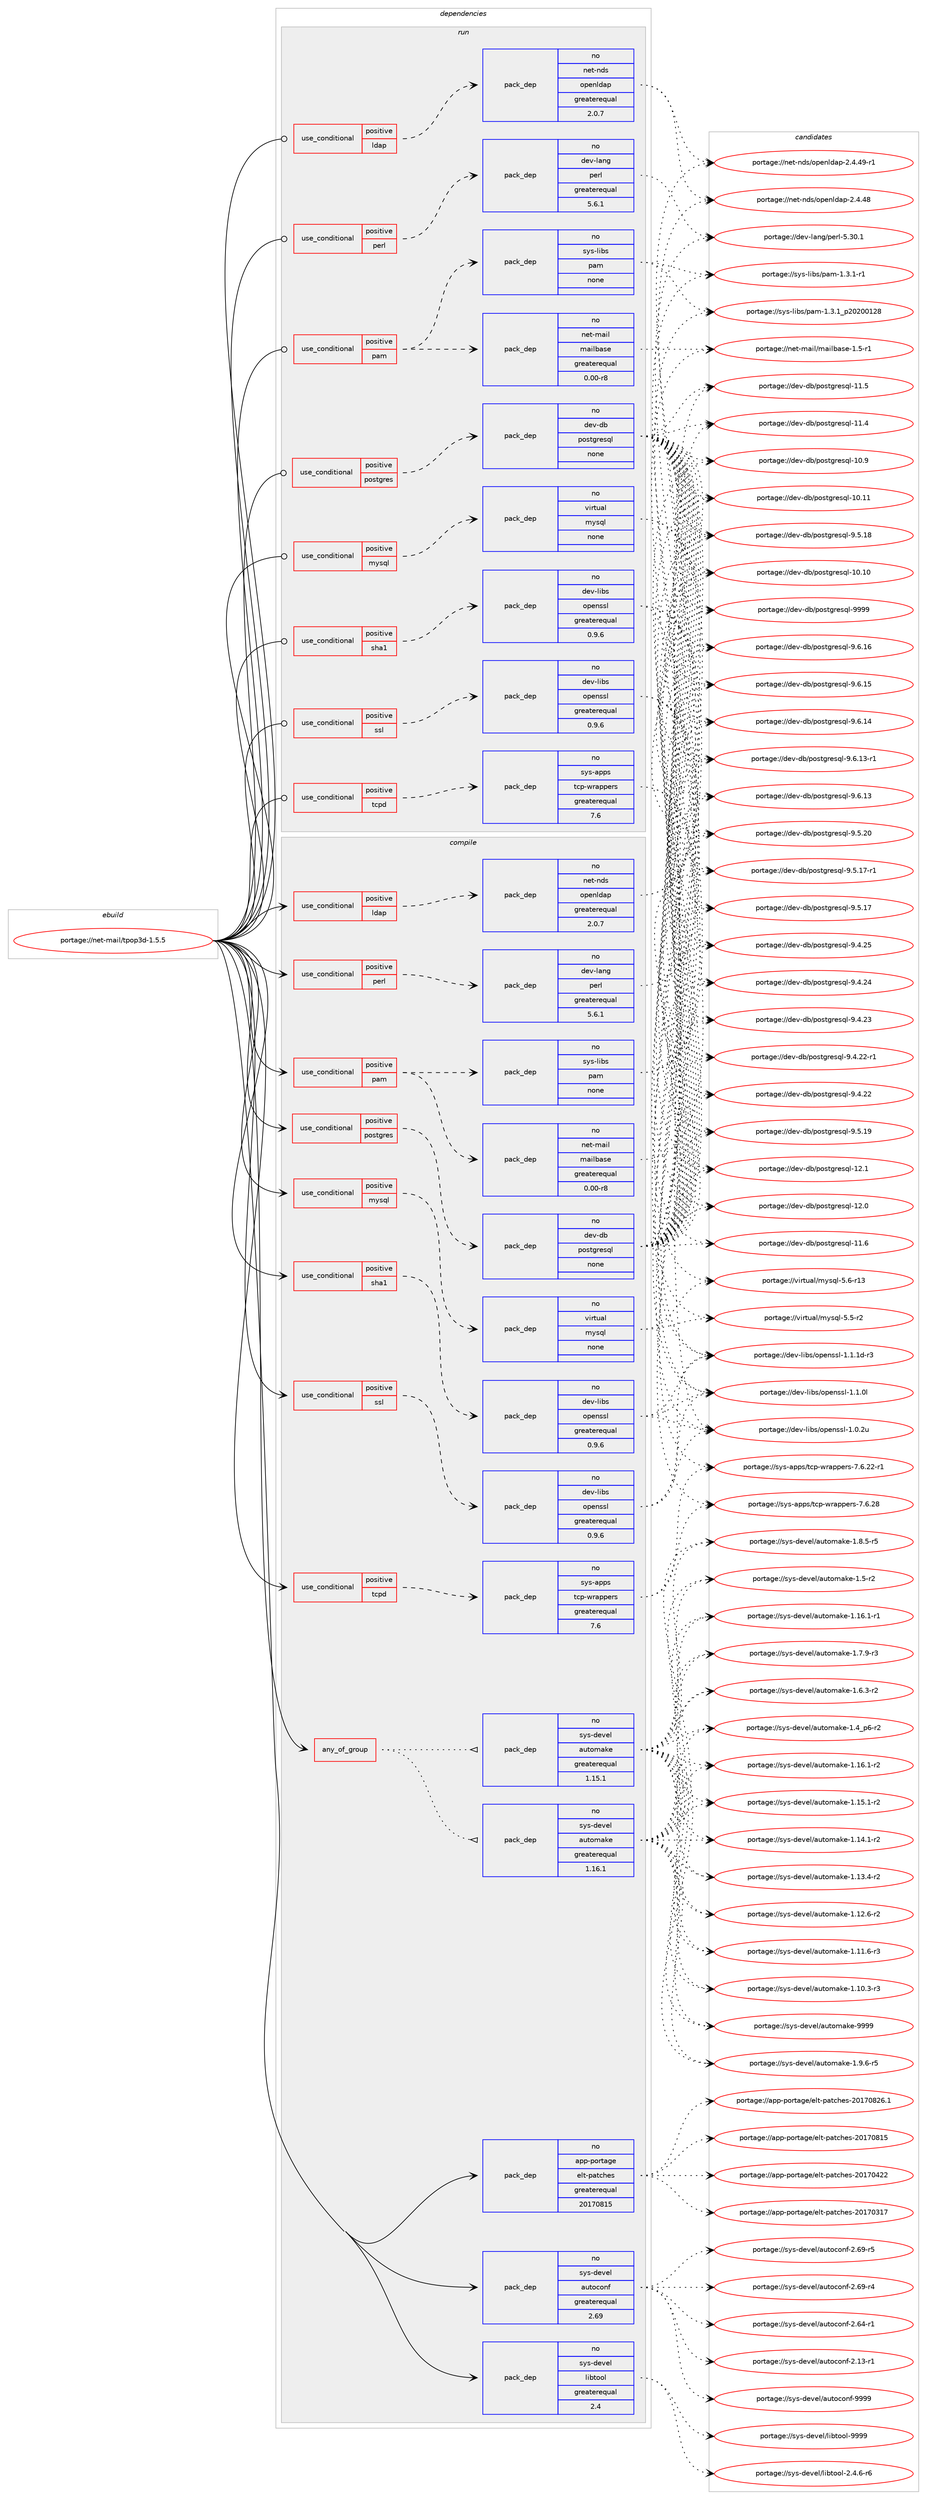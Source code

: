 digraph prolog {

# *************
# Graph options
# *************

newrank=true;
concentrate=true;
compound=true;
graph [rankdir=LR,fontname=Helvetica,fontsize=10,ranksep=1.5];#, ranksep=2.5, nodesep=0.2];
edge  [arrowhead=vee];
node  [fontname=Helvetica,fontsize=10];

# **********
# The ebuild
# **********

subgraph cluster_leftcol {
color=gray;
rank=same;
label=<<i>ebuild</i>>;
id [label="portage://net-mail/tpop3d-1.5.5", color=red, width=4, href="../net-mail/tpop3d-1.5.5.svg"];
}

# ****************
# The dependencies
# ****************

subgraph cluster_midcol {
color=gray;
label=<<i>dependencies</i>>;
subgraph cluster_compile {
fillcolor="#eeeeee";
style=filled;
label=<<i>compile</i>>;
subgraph any2024 {
dependency128431 [label=<<TABLE BORDER="0" CELLBORDER="1" CELLSPACING="0" CELLPADDING="4"><TR><TD CELLPADDING="10">any_of_group</TD></TR></TABLE>>, shape=none, color=red];subgraph pack99307 {
dependency128432 [label=<<TABLE BORDER="0" CELLBORDER="1" CELLSPACING="0" CELLPADDING="4" WIDTH="220"><TR><TD ROWSPAN="6" CELLPADDING="30">pack_dep</TD></TR><TR><TD WIDTH="110">no</TD></TR><TR><TD>sys-devel</TD></TR><TR><TD>automake</TD></TR><TR><TD>greaterequal</TD></TR><TR><TD>1.16.1</TD></TR></TABLE>>, shape=none, color=blue];
}
dependency128431:e -> dependency128432:w [weight=20,style="dotted",arrowhead="oinv"];
subgraph pack99308 {
dependency128433 [label=<<TABLE BORDER="0" CELLBORDER="1" CELLSPACING="0" CELLPADDING="4" WIDTH="220"><TR><TD ROWSPAN="6" CELLPADDING="30">pack_dep</TD></TR><TR><TD WIDTH="110">no</TD></TR><TR><TD>sys-devel</TD></TR><TR><TD>automake</TD></TR><TR><TD>greaterequal</TD></TR><TR><TD>1.15.1</TD></TR></TABLE>>, shape=none, color=blue];
}
dependency128431:e -> dependency128433:w [weight=20,style="dotted",arrowhead="oinv"];
}
id:e -> dependency128431:w [weight=20,style="solid",arrowhead="vee"];
subgraph cond26962 {
dependency128434 [label=<<TABLE BORDER="0" CELLBORDER="1" CELLSPACING="0" CELLPADDING="4"><TR><TD ROWSPAN="3" CELLPADDING="10">use_conditional</TD></TR><TR><TD>positive</TD></TR><TR><TD>ldap</TD></TR></TABLE>>, shape=none, color=red];
subgraph pack99309 {
dependency128435 [label=<<TABLE BORDER="0" CELLBORDER="1" CELLSPACING="0" CELLPADDING="4" WIDTH="220"><TR><TD ROWSPAN="6" CELLPADDING="30">pack_dep</TD></TR><TR><TD WIDTH="110">no</TD></TR><TR><TD>net-nds</TD></TR><TR><TD>openldap</TD></TR><TR><TD>greaterequal</TD></TR><TR><TD>2.0.7</TD></TR></TABLE>>, shape=none, color=blue];
}
dependency128434:e -> dependency128435:w [weight=20,style="dashed",arrowhead="vee"];
}
id:e -> dependency128434:w [weight=20,style="solid",arrowhead="vee"];
subgraph cond26963 {
dependency128436 [label=<<TABLE BORDER="0" CELLBORDER="1" CELLSPACING="0" CELLPADDING="4"><TR><TD ROWSPAN="3" CELLPADDING="10">use_conditional</TD></TR><TR><TD>positive</TD></TR><TR><TD>mysql</TD></TR></TABLE>>, shape=none, color=red];
subgraph pack99310 {
dependency128437 [label=<<TABLE BORDER="0" CELLBORDER="1" CELLSPACING="0" CELLPADDING="4" WIDTH="220"><TR><TD ROWSPAN="6" CELLPADDING="30">pack_dep</TD></TR><TR><TD WIDTH="110">no</TD></TR><TR><TD>virtual</TD></TR><TR><TD>mysql</TD></TR><TR><TD>none</TD></TR><TR><TD></TD></TR></TABLE>>, shape=none, color=blue];
}
dependency128436:e -> dependency128437:w [weight=20,style="dashed",arrowhead="vee"];
}
id:e -> dependency128436:w [weight=20,style="solid",arrowhead="vee"];
subgraph cond26964 {
dependency128438 [label=<<TABLE BORDER="0" CELLBORDER="1" CELLSPACING="0" CELLPADDING="4"><TR><TD ROWSPAN="3" CELLPADDING="10">use_conditional</TD></TR><TR><TD>positive</TD></TR><TR><TD>pam</TD></TR></TABLE>>, shape=none, color=red];
subgraph pack99311 {
dependency128439 [label=<<TABLE BORDER="0" CELLBORDER="1" CELLSPACING="0" CELLPADDING="4" WIDTH="220"><TR><TD ROWSPAN="6" CELLPADDING="30">pack_dep</TD></TR><TR><TD WIDTH="110">no</TD></TR><TR><TD>sys-libs</TD></TR><TR><TD>pam</TD></TR><TR><TD>none</TD></TR><TR><TD></TD></TR></TABLE>>, shape=none, color=blue];
}
dependency128438:e -> dependency128439:w [weight=20,style="dashed",arrowhead="vee"];
subgraph pack99312 {
dependency128440 [label=<<TABLE BORDER="0" CELLBORDER="1" CELLSPACING="0" CELLPADDING="4" WIDTH="220"><TR><TD ROWSPAN="6" CELLPADDING="30">pack_dep</TD></TR><TR><TD WIDTH="110">no</TD></TR><TR><TD>net-mail</TD></TR><TR><TD>mailbase</TD></TR><TR><TD>greaterequal</TD></TR><TR><TD>0.00-r8</TD></TR></TABLE>>, shape=none, color=blue];
}
dependency128438:e -> dependency128440:w [weight=20,style="dashed",arrowhead="vee"];
}
id:e -> dependency128438:w [weight=20,style="solid",arrowhead="vee"];
subgraph cond26965 {
dependency128441 [label=<<TABLE BORDER="0" CELLBORDER="1" CELLSPACING="0" CELLPADDING="4"><TR><TD ROWSPAN="3" CELLPADDING="10">use_conditional</TD></TR><TR><TD>positive</TD></TR><TR><TD>perl</TD></TR></TABLE>>, shape=none, color=red];
subgraph pack99313 {
dependency128442 [label=<<TABLE BORDER="0" CELLBORDER="1" CELLSPACING="0" CELLPADDING="4" WIDTH="220"><TR><TD ROWSPAN="6" CELLPADDING="30">pack_dep</TD></TR><TR><TD WIDTH="110">no</TD></TR><TR><TD>dev-lang</TD></TR><TR><TD>perl</TD></TR><TR><TD>greaterequal</TD></TR><TR><TD>5.6.1</TD></TR></TABLE>>, shape=none, color=blue];
}
dependency128441:e -> dependency128442:w [weight=20,style="dashed",arrowhead="vee"];
}
id:e -> dependency128441:w [weight=20,style="solid",arrowhead="vee"];
subgraph cond26966 {
dependency128443 [label=<<TABLE BORDER="0" CELLBORDER="1" CELLSPACING="0" CELLPADDING="4"><TR><TD ROWSPAN="3" CELLPADDING="10">use_conditional</TD></TR><TR><TD>positive</TD></TR><TR><TD>postgres</TD></TR></TABLE>>, shape=none, color=red];
subgraph pack99314 {
dependency128444 [label=<<TABLE BORDER="0" CELLBORDER="1" CELLSPACING="0" CELLPADDING="4" WIDTH="220"><TR><TD ROWSPAN="6" CELLPADDING="30">pack_dep</TD></TR><TR><TD WIDTH="110">no</TD></TR><TR><TD>dev-db</TD></TR><TR><TD>postgresql</TD></TR><TR><TD>none</TD></TR><TR><TD></TD></TR></TABLE>>, shape=none, color=blue];
}
dependency128443:e -> dependency128444:w [weight=20,style="dashed",arrowhead="vee"];
}
id:e -> dependency128443:w [weight=20,style="solid",arrowhead="vee"];
subgraph cond26967 {
dependency128445 [label=<<TABLE BORDER="0" CELLBORDER="1" CELLSPACING="0" CELLPADDING="4"><TR><TD ROWSPAN="3" CELLPADDING="10">use_conditional</TD></TR><TR><TD>positive</TD></TR><TR><TD>sha1</TD></TR></TABLE>>, shape=none, color=red];
subgraph pack99315 {
dependency128446 [label=<<TABLE BORDER="0" CELLBORDER="1" CELLSPACING="0" CELLPADDING="4" WIDTH="220"><TR><TD ROWSPAN="6" CELLPADDING="30">pack_dep</TD></TR><TR><TD WIDTH="110">no</TD></TR><TR><TD>dev-libs</TD></TR><TR><TD>openssl</TD></TR><TR><TD>greaterequal</TD></TR><TR><TD>0.9.6</TD></TR></TABLE>>, shape=none, color=blue];
}
dependency128445:e -> dependency128446:w [weight=20,style="dashed",arrowhead="vee"];
}
id:e -> dependency128445:w [weight=20,style="solid",arrowhead="vee"];
subgraph cond26968 {
dependency128447 [label=<<TABLE BORDER="0" CELLBORDER="1" CELLSPACING="0" CELLPADDING="4"><TR><TD ROWSPAN="3" CELLPADDING="10">use_conditional</TD></TR><TR><TD>positive</TD></TR><TR><TD>ssl</TD></TR></TABLE>>, shape=none, color=red];
subgraph pack99316 {
dependency128448 [label=<<TABLE BORDER="0" CELLBORDER="1" CELLSPACING="0" CELLPADDING="4" WIDTH="220"><TR><TD ROWSPAN="6" CELLPADDING="30">pack_dep</TD></TR><TR><TD WIDTH="110">no</TD></TR><TR><TD>dev-libs</TD></TR><TR><TD>openssl</TD></TR><TR><TD>greaterequal</TD></TR><TR><TD>0.9.6</TD></TR></TABLE>>, shape=none, color=blue];
}
dependency128447:e -> dependency128448:w [weight=20,style="dashed",arrowhead="vee"];
}
id:e -> dependency128447:w [weight=20,style="solid",arrowhead="vee"];
subgraph cond26969 {
dependency128449 [label=<<TABLE BORDER="0" CELLBORDER="1" CELLSPACING="0" CELLPADDING="4"><TR><TD ROWSPAN="3" CELLPADDING="10">use_conditional</TD></TR><TR><TD>positive</TD></TR><TR><TD>tcpd</TD></TR></TABLE>>, shape=none, color=red];
subgraph pack99317 {
dependency128450 [label=<<TABLE BORDER="0" CELLBORDER="1" CELLSPACING="0" CELLPADDING="4" WIDTH="220"><TR><TD ROWSPAN="6" CELLPADDING="30">pack_dep</TD></TR><TR><TD WIDTH="110">no</TD></TR><TR><TD>sys-apps</TD></TR><TR><TD>tcp-wrappers</TD></TR><TR><TD>greaterequal</TD></TR><TR><TD>7.6</TD></TR></TABLE>>, shape=none, color=blue];
}
dependency128449:e -> dependency128450:w [weight=20,style="dashed",arrowhead="vee"];
}
id:e -> dependency128449:w [weight=20,style="solid",arrowhead="vee"];
subgraph pack99318 {
dependency128451 [label=<<TABLE BORDER="0" CELLBORDER="1" CELLSPACING="0" CELLPADDING="4" WIDTH="220"><TR><TD ROWSPAN="6" CELLPADDING="30">pack_dep</TD></TR><TR><TD WIDTH="110">no</TD></TR><TR><TD>app-portage</TD></TR><TR><TD>elt-patches</TD></TR><TR><TD>greaterequal</TD></TR><TR><TD>20170815</TD></TR></TABLE>>, shape=none, color=blue];
}
id:e -> dependency128451:w [weight=20,style="solid",arrowhead="vee"];
subgraph pack99319 {
dependency128452 [label=<<TABLE BORDER="0" CELLBORDER="1" CELLSPACING="0" CELLPADDING="4" WIDTH="220"><TR><TD ROWSPAN="6" CELLPADDING="30">pack_dep</TD></TR><TR><TD WIDTH="110">no</TD></TR><TR><TD>sys-devel</TD></TR><TR><TD>autoconf</TD></TR><TR><TD>greaterequal</TD></TR><TR><TD>2.69</TD></TR></TABLE>>, shape=none, color=blue];
}
id:e -> dependency128452:w [weight=20,style="solid",arrowhead="vee"];
subgraph pack99320 {
dependency128453 [label=<<TABLE BORDER="0" CELLBORDER="1" CELLSPACING="0" CELLPADDING="4" WIDTH="220"><TR><TD ROWSPAN="6" CELLPADDING="30">pack_dep</TD></TR><TR><TD WIDTH="110">no</TD></TR><TR><TD>sys-devel</TD></TR><TR><TD>libtool</TD></TR><TR><TD>greaterequal</TD></TR><TR><TD>2.4</TD></TR></TABLE>>, shape=none, color=blue];
}
id:e -> dependency128453:w [weight=20,style="solid",arrowhead="vee"];
}
subgraph cluster_compileandrun {
fillcolor="#eeeeee";
style=filled;
label=<<i>compile and run</i>>;
}
subgraph cluster_run {
fillcolor="#eeeeee";
style=filled;
label=<<i>run</i>>;
subgraph cond26970 {
dependency128454 [label=<<TABLE BORDER="0" CELLBORDER="1" CELLSPACING="0" CELLPADDING="4"><TR><TD ROWSPAN="3" CELLPADDING="10">use_conditional</TD></TR><TR><TD>positive</TD></TR><TR><TD>ldap</TD></TR></TABLE>>, shape=none, color=red];
subgraph pack99321 {
dependency128455 [label=<<TABLE BORDER="0" CELLBORDER="1" CELLSPACING="0" CELLPADDING="4" WIDTH="220"><TR><TD ROWSPAN="6" CELLPADDING="30">pack_dep</TD></TR><TR><TD WIDTH="110">no</TD></TR><TR><TD>net-nds</TD></TR><TR><TD>openldap</TD></TR><TR><TD>greaterequal</TD></TR><TR><TD>2.0.7</TD></TR></TABLE>>, shape=none, color=blue];
}
dependency128454:e -> dependency128455:w [weight=20,style="dashed",arrowhead="vee"];
}
id:e -> dependency128454:w [weight=20,style="solid",arrowhead="odot"];
subgraph cond26971 {
dependency128456 [label=<<TABLE BORDER="0" CELLBORDER="1" CELLSPACING="0" CELLPADDING="4"><TR><TD ROWSPAN="3" CELLPADDING="10">use_conditional</TD></TR><TR><TD>positive</TD></TR><TR><TD>mysql</TD></TR></TABLE>>, shape=none, color=red];
subgraph pack99322 {
dependency128457 [label=<<TABLE BORDER="0" CELLBORDER="1" CELLSPACING="0" CELLPADDING="4" WIDTH="220"><TR><TD ROWSPAN="6" CELLPADDING="30">pack_dep</TD></TR><TR><TD WIDTH="110">no</TD></TR><TR><TD>virtual</TD></TR><TR><TD>mysql</TD></TR><TR><TD>none</TD></TR><TR><TD></TD></TR></TABLE>>, shape=none, color=blue];
}
dependency128456:e -> dependency128457:w [weight=20,style="dashed",arrowhead="vee"];
}
id:e -> dependency128456:w [weight=20,style="solid",arrowhead="odot"];
subgraph cond26972 {
dependency128458 [label=<<TABLE BORDER="0" CELLBORDER="1" CELLSPACING="0" CELLPADDING="4"><TR><TD ROWSPAN="3" CELLPADDING="10">use_conditional</TD></TR><TR><TD>positive</TD></TR><TR><TD>pam</TD></TR></TABLE>>, shape=none, color=red];
subgraph pack99323 {
dependency128459 [label=<<TABLE BORDER="0" CELLBORDER="1" CELLSPACING="0" CELLPADDING="4" WIDTH="220"><TR><TD ROWSPAN="6" CELLPADDING="30">pack_dep</TD></TR><TR><TD WIDTH="110">no</TD></TR><TR><TD>sys-libs</TD></TR><TR><TD>pam</TD></TR><TR><TD>none</TD></TR><TR><TD></TD></TR></TABLE>>, shape=none, color=blue];
}
dependency128458:e -> dependency128459:w [weight=20,style="dashed",arrowhead="vee"];
subgraph pack99324 {
dependency128460 [label=<<TABLE BORDER="0" CELLBORDER="1" CELLSPACING="0" CELLPADDING="4" WIDTH="220"><TR><TD ROWSPAN="6" CELLPADDING="30">pack_dep</TD></TR><TR><TD WIDTH="110">no</TD></TR><TR><TD>net-mail</TD></TR><TR><TD>mailbase</TD></TR><TR><TD>greaterequal</TD></TR><TR><TD>0.00-r8</TD></TR></TABLE>>, shape=none, color=blue];
}
dependency128458:e -> dependency128460:w [weight=20,style="dashed",arrowhead="vee"];
}
id:e -> dependency128458:w [weight=20,style="solid",arrowhead="odot"];
subgraph cond26973 {
dependency128461 [label=<<TABLE BORDER="0" CELLBORDER="1" CELLSPACING="0" CELLPADDING="4"><TR><TD ROWSPAN="3" CELLPADDING="10">use_conditional</TD></TR><TR><TD>positive</TD></TR><TR><TD>perl</TD></TR></TABLE>>, shape=none, color=red];
subgraph pack99325 {
dependency128462 [label=<<TABLE BORDER="0" CELLBORDER="1" CELLSPACING="0" CELLPADDING="4" WIDTH="220"><TR><TD ROWSPAN="6" CELLPADDING="30">pack_dep</TD></TR><TR><TD WIDTH="110">no</TD></TR><TR><TD>dev-lang</TD></TR><TR><TD>perl</TD></TR><TR><TD>greaterequal</TD></TR><TR><TD>5.6.1</TD></TR></TABLE>>, shape=none, color=blue];
}
dependency128461:e -> dependency128462:w [weight=20,style="dashed",arrowhead="vee"];
}
id:e -> dependency128461:w [weight=20,style="solid",arrowhead="odot"];
subgraph cond26974 {
dependency128463 [label=<<TABLE BORDER="0" CELLBORDER="1" CELLSPACING="0" CELLPADDING="4"><TR><TD ROWSPAN="3" CELLPADDING="10">use_conditional</TD></TR><TR><TD>positive</TD></TR><TR><TD>postgres</TD></TR></TABLE>>, shape=none, color=red];
subgraph pack99326 {
dependency128464 [label=<<TABLE BORDER="0" CELLBORDER="1" CELLSPACING="0" CELLPADDING="4" WIDTH="220"><TR><TD ROWSPAN="6" CELLPADDING="30">pack_dep</TD></TR><TR><TD WIDTH="110">no</TD></TR><TR><TD>dev-db</TD></TR><TR><TD>postgresql</TD></TR><TR><TD>none</TD></TR><TR><TD></TD></TR></TABLE>>, shape=none, color=blue];
}
dependency128463:e -> dependency128464:w [weight=20,style="dashed",arrowhead="vee"];
}
id:e -> dependency128463:w [weight=20,style="solid",arrowhead="odot"];
subgraph cond26975 {
dependency128465 [label=<<TABLE BORDER="0" CELLBORDER="1" CELLSPACING="0" CELLPADDING="4"><TR><TD ROWSPAN="3" CELLPADDING="10">use_conditional</TD></TR><TR><TD>positive</TD></TR><TR><TD>sha1</TD></TR></TABLE>>, shape=none, color=red];
subgraph pack99327 {
dependency128466 [label=<<TABLE BORDER="0" CELLBORDER="1" CELLSPACING="0" CELLPADDING="4" WIDTH="220"><TR><TD ROWSPAN="6" CELLPADDING="30">pack_dep</TD></TR><TR><TD WIDTH="110">no</TD></TR><TR><TD>dev-libs</TD></TR><TR><TD>openssl</TD></TR><TR><TD>greaterequal</TD></TR><TR><TD>0.9.6</TD></TR></TABLE>>, shape=none, color=blue];
}
dependency128465:e -> dependency128466:w [weight=20,style="dashed",arrowhead="vee"];
}
id:e -> dependency128465:w [weight=20,style="solid",arrowhead="odot"];
subgraph cond26976 {
dependency128467 [label=<<TABLE BORDER="0" CELLBORDER="1" CELLSPACING="0" CELLPADDING="4"><TR><TD ROWSPAN="3" CELLPADDING="10">use_conditional</TD></TR><TR><TD>positive</TD></TR><TR><TD>ssl</TD></TR></TABLE>>, shape=none, color=red];
subgraph pack99328 {
dependency128468 [label=<<TABLE BORDER="0" CELLBORDER="1" CELLSPACING="0" CELLPADDING="4" WIDTH="220"><TR><TD ROWSPAN="6" CELLPADDING="30">pack_dep</TD></TR><TR><TD WIDTH="110">no</TD></TR><TR><TD>dev-libs</TD></TR><TR><TD>openssl</TD></TR><TR><TD>greaterequal</TD></TR><TR><TD>0.9.6</TD></TR></TABLE>>, shape=none, color=blue];
}
dependency128467:e -> dependency128468:w [weight=20,style="dashed",arrowhead="vee"];
}
id:e -> dependency128467:w [weight=20,style="solid",arrowhead="odot"];
subgraph cond26977 {
dependency128469 [label=<<TABLE BORDER="0" CELLBORDER="1" CELLSPACING="0" CELLPADDING="4"><TR><TD ROWSPAN="3" CELLPADDING="10">use_conditional</TD></TR><TR><TD>positive</TD></TR><TR><TD>tcpd</TD></TR></TABLE>>, shape=none, color=red];
subgraph pack99329 {
dependency128470 [label=<<TABLE BORDER="0" CELLBORDER="1" CELLSPACING="0" CELLPADDING="4" WIDTH="220"><TR><TD ROWSPAN="6" CELLPADDING="30">pack_dep</TD></TR><TR><TD WIDTH="110">no</TD></TR><TR><TD>sys-apps</TD></TR><TR><TD>tcp-wrappers</TD></TR><TR><TD>greaterequal</TD></TR><TR><TD>7.6</TD></TR></TABLE>>, shape=none, color=blue];
}
dependency128469:e -> dependency128470:w [weight=20,style="dashed",arrowhead="vee"];
}
id:e -> dependency128469:w [weight=20,style="solid",arrowhead="odot"];
}
}

# **************
# The candidates
# **************

subgraph cluster_choices {
rank=same;
color=gray;
label=<<i>candidates</i>>;

subgraph choice99307 {
color=black;
nodesep=1;
choice115121115451001011181011084797117116111109971071014557575757 [label="portage://sys-devel/automake-9999", color=red, width=4,href="../sys-devel/automake-9999.svg"];
choice115121115451001011181011084797117116111109971071014549465746544511453 [label="portage://sys-devel/automake-1.9.6-r5", color=red, width=4,href="../sys-devel/automake-1.9.6-r5.svg"];
choice115121115451001011181011084797117116111109971071014549465646534511453 [label="portage://sys-devel/automake-1.8.5-r5", color=red, width=4,href="../sys-devel/automake-1.8.5-r5.svg"];
choice115121115451001011181011084797117116111109971071014549465546574511451 [label="portage://sys-devel/automake-1.7.9-r3", color=red, width=4,href="../sys-devel/automake-1.7.9-r3.svg"];
choice115121115451001011181011084797117116111109971071014549465446514511450 [label="portage://sys-devel/automake-1.6.3-r2", color=red, width=4,href="../sys-devel/automake-1.6.3-r2.svg"];
choice11512111545100101118101108479711711611110997107101454946534511450 [label="portage://sys-devel/automake-1.5-r2", color=red, width=4,href="../sys-devel/automake-1.5-r2.svg"];
choice115121115451001011181011084797117116111109971071014549465295112544511450 [label="portage://sys-devel/automake-1.4_p6-r2", color=red, width=4,href="../sys-devel/automake-1.4_p6-r2.svg"];
choice11512111545100101118101108479711711611110997107101454946495446494511450 [label="portage://sys-devel/automake-1.16.1-r2", color=red, width=4,href="../sys-devel/automake-1.16.1-r2.svg"];
choice11512111545100101118101108479711711611110997107101454946495446494511449 [label="portage://sys-devel/automake-1.16.1-r1", color=red, width=4,href="../sys-devel/automake-1.16.1-r1.svg"];
choice11512111545100101118101108479711711611110997107101454946495346494511450 [label="portage://sys-devel/automake-1.15.1-r2", color=red, width=4,href="../sys-devel/automake-1.15.1-r2.svg"];
choice11512111545100101118101108479711711611110997107101454946495246494511450 [label="portage://sys-devel/automake-1.14.1-r2", color=red, width=4,href="../sys-devel/automake-1.14.1-r2.svg"];
choice11512111545100101118101108479711711611110997107101454946495146524511450 [label="portage://sys-devel/automake-1.13.4-r2", color=red, width=4,href="../sys-devel/automake-1.13.4-r2.svg"];
choice11512111545100101118101108479711711611110997107101454946495046544511450 [label="portage://sys-devel/automake-1.12.6-r2", color=red, width=4,href="../sys-devel/automake-1.12.6-r2.svg"];
choice11512111545100101118101108479711711611110997107101454946494946544511451 [label="portage://sys-devel/automake-1.11.6-r3", color=red, width=4,href="../sys-devel/automake-1.11.6-r3.svg"];
choice11512111545100101118101108479711711611110997107101454946494846514511451 [label="portage://sys-devel/automake-1.10.3-r3", color=red, width=4,href="../sys-devel/automake-1.10.3-r3.svg"];
dependency128432:e -> choice115121115451001011181011084797117116111109971071014557575757:w [style=dotted,weight="100"];
dependency128432:e -> choice115121115451001011181011084797117116111109971071014549465746544511453:w [style=dotted,weight="100"];
dependency128432:e -> choice115121115451001011181011084797117116111109971071014549465646534511453:w [style=dotted,weight="100"];
dependency128432:e -> choice115121115451001011181011084797117116111109971071014549465546574511451:w [style=dotted,weight="100"];
dependency128432:e -> choice115121115451001011181011084797117116111109971071014549465446514511450:w [style=dotted,weight="100"];
dependency128432:e -> choice11512111545100101118101108479711711611110997107101454946534511450:w [style=dotted,weight="100"];
dependency128432:e -> choice115121115451001011181011084797117116111109971071014549465295112544511450:w [style=dotted,weight="100"];
dependency128432:e -> choice11512111545100101118101108479711711611110997107101454946495446494511450:w [style=dotted,weight="100"];
dependency128432:e -> choice11512111545100101118101108479711711611110997107101454946495446494511449:w [style=dotted,weight="100"];
dependency128432:e -> choice11512111545100101118101108479711711611110997107101454946495346494511450:w [style=dotted,weight="100"];
dependency128432:e -> choice11512111545100101118101108479711711611110997107101454946495246494511450:w [style=dotted,weight="100"];
dependency128432:e -> choice11512111545100101118101108479711711611110997107101454946495146524511450:w [style=dotted,weight="100"];
dependency128432:e -> choice11512111545100101118101108479711711611110997107101454946495046544511450:w [style=dotted,weight="100"];
dependency128432:e -> choice11512111545100101118101108479711711611110997107101454946494946544511451:w [style=dotted,weight="100"];
dependency128432:e -> choice11512111545100101118101108479711711611110997107101454946494846514511451:w [style=dotted,weight="100"];
}
subgraph choice99308 {
color=black;
nodesep=1;
choice115121115451001011181011084797117116111109971071014557575757 [label="portage://sys-devel/automake-9999", color=red, width=4,href="../sys-devel/automake-9999.svg"];
choice115121115451001011181011084797117116111109971071014549465746544511453 [label="portage://sys-devel/automake-1.9.6-r5", color=red, width=4,href="../sys-devel/automake-1.9.6-r5.svg"];
choice115121115451001011181011084797117116111109971071014549465646534511453 [label="portage://sys-devel/automake-1.8.5-r5", color=red, width=4,href="../sys-devel/automake-1.8.5-r5.svg"];
choice115121115451001011181011084797117116111109971071014549465546574511451 [label="portage://sys-devel/automake-1.7.9-r3", color=red, width=4,href="../sys-devel/automake-1.7.9-r3.svg"];
choice115121115451001011181011084797117116111109971071014549465446514511450 [label="portage://sys-devel/automake-1.6.3-r2", color=red, width=4,href="../sys-devel/automake-1.6.3-r2.svg"];
choice11512111545100101118101108479711711611110997107101454946534511450 [label="portage://sys-devel/automake-1.5-r2", color=red, width=4,href="../sys-devel/automake-1.5-r2.svg"];
choice115121115451001011181011084797117116111109971071014549465295112544511450 [label="portage://sys-devel/automake-1.4_p6-r2", color=red, width=4,href="../sys-devel/automake-1.4_p6-r2.svg"];
choice11512111545100101118101108479711711611110997107101454946495446494511450 [label="portage://sys-devel/automake-1.16.1-r2", color=red, width=4,href="../sys-devel/automake-1.16.1-r2.svg"];
choice11512111545100101118101108479711711611110997107101454946495446494511449 [label="portage://sys-devel/automake-1.16.1-r1", color=red, width=4,href="../sys-devel/automake-1.16.1-r1.svg"];
choice11512111545100101118101108479711711611110997107101454946495346494511450 [label="portage://sys-devel/automake-1.15.1-r2", color=red, width=4,href="../sys-devel/automake-1.15.1-r2.svg"];
choice11512111545100101118101108479711711611110997107101454946495246494511450 [label="portage://sys-devel/automake-1.14.1-r2", color=red, width=4,href="../sys-devel/automake-1.14.1-r2.svg"];
choice11512111545100101118101108479711711611110997107101454946495146524511450 [label="portage://sys-devel/automake-1.13.4-r2", color=red, width=4,href="../sys-devel/automake-1.13.4-r2.svg"];
choice11512111545100101118101108479711711611110997107101454946495046544511450 [label="portage://sys-devel/automake-1.12.6-r2", color=red, width=4,href="../sys-devel/automake-1.12.6-r2.svg"];
choice11512111545100101118101108479711711611110997107101454946494946544511451 [label="portage://sys-devel/automake-1.11.6-r3", color=red, width=4,href="../sys-devel/automake-1.11.6-r3.svg"];
choice11512111545100101118101108479711711611110997107101454946494846514511451 [label="portage://sys-devel/automake-1.10.3-r3", color=red, width=4,href="../sys-devel/automake-1.10.3-r3.svg"];
dependency128433:e -> choice115121115451001011181011084797117116111109971071014557575757:w [style=dotted,weight="100"];
dependency128433:e -> choice115121115451001011181011084797117116111109971071014549465746544511453:w [style=dotted,weight="100"];
dependency128433:e -> choice115121115451001011181011084797117116111109971071014549465646534511453:w [style=dotted,weight="100"];
dependency128433:e -> choice115121115451001011181011084797117116111109971071014549465546574511451:w [style=dotted,weight="100"];
dependency128433:e -> choice115121115451001011181011084797117116111109971071014549465446514511450:w [style=dotted,weight="100"];
dependency128433:e -> choice11512111545100101118101108479711711611110997107101454946534511450:w [style=dotted,weight="100"];
dependency128433:e -> choice115121115451001011181011084797117116111109971071014549465295112544511450:w [style=dotted,weight="100"];
dependency128433:e -> choice11512111545100101118101108479711711611110997107101454946495446494511450:w [style=dotted,weight="100"];
dependency128433:e -> choice11512111545100101118101108479711711611110997107101454946495446494511449:w [style=dotted,weight="100"];
dependency128433:e -> choice11512111545100101118101108479711711611110997107101454946495346494511450:w [style=dotted,weight="100"];
dependency128433:e -> choice11512111545100101118101108479711711611110997107101454946495246494511450:w [style=dotted,weight="100"];
dependency128433:e -> choice11512111545100101118101108479711711611110997107101454946495146524511450:w [style=dotted,weight="100"];
dependency128433:e -> choice11512111545100101118101108479711711611110997107101454946495046544511450:w [style=dotted,weight="100"];
dependency128433:e -> choice11512111545100101118101108479711711611110997107101454946494946544511451:w [style=dotted,weight="100"];
dependency128433:e -> choice11512111545100101118101108479711711611110997107101454946494846514511451:w [style=dotted,weight="100"];
}
subgraph choice99309 {
color=black;
nodesep=1;
choice110101116451101001154711111210111010810097112455046524652574511449 [label="portage://net-nds/openldap-2.4.49-r1", color=red, width=4,href="../net-nds/openldap-2.4.49-r1.svg"];
choice11010111645110100115471111121011101081009711245504652465256 [label="portage://net-nds/openldap-2.4.48", color=red, width=4,href="../net-nds/openldap-2.4.48.svg"];
dependency128435:e -> choice110101116451101001154711111210111010810097112455046524652574511449:w [style=dotted,weight="100"];
dependency128435:e -> choice11010111645110100115471111121011101081009711245504652465256:w [style=dotted,weight="100"];
}
subgraph choice99310 {
color=black;
nodesep=1;
choice118105114116117971084710912111511310845534654451144951 [label="portage://virtual/mysql-5.6-r13", color=red, width=4,href="../virtual/mysql-5.6-r13.svg"];
choice1181051141161179710847109121115113108455346534511450 [label="portage://virtual/mysql-5.5-r2", color=red, width=4,href="../virtual/mysql-5.5-r2.svg"];
dependency128437:e -> choice118105114116117971084710912111511310845534654451144951:w [style=dotted,weight="100"];
dependency128437:e -> choice1181051141161179710847109121115113108455346534511450:w [style=dotted,weight="100"];
}
subgraph choice99311 {
color=black;
nodesep=1;
choice11512111545108105981154711297109454946514649951125048504848495056 [label="portage://sys-libs/pam-1.3.1_p20200128", color=red, width=4,href="../sys-libs/pam-1.3.1_p20200128.svg"];
choice115121115451081059811547112971094549465146494511449 [label="portage://sys-libs/pam-1.3.1-r1", color=red, width=4,href="../sys-libs/pam-1.3.1-r1.svg"];
dependency128439:e -> choice11512111545108105981154711297109454946514649951125048504848495056:w [style=dotted,weight="100"];
dependency128439:e -> choice115121115451081059811547112971094549465146494511449:w [style=dotted,weight="100"];
}
subgraph choice99312 {
color=black;
nodesep=1;
choice110101116451099710510847109971051089897115101454946534511449 [label="portage://net-mail/mailbase-1.5-r1", color=red, width=4,href="../net-mail/mailbase-1.5-r1.svg"];
dependency128440:e -> choice110101116451099710510847109971051089897115101454946534511449:w [style=dotted,weight="100"];
}
subgraph choice99313 {
color=black;
nodesep=1;
choice10010111845108971101034711210111410845534651484649 [label="portage://dev-lang/perl-5.30.1", color=red, width=4,href="../dev-lang/perl-5.30.1.svg"];
dependency128442:e -> choice10010111845108971101034711210111410845534651484649:w [style=dotted,weight="100"];
}
subgraph choice99314 {
color=black;
nodesep=1;
choice1001011184510098471121111151161031141011151131084557575757 [label="portage://dev-db/postgresql-9999", color=red, width=4,href="../dev-db/postgresql-9999.svg"];
choice10010111845100984711211111511610311410111511310845574654464954 [label="portage://dev-db/postgresql-9.6.16", color=red, width=4,href="../dev-db/postgresql-9.6.16.svg"];
choice10010111845100984711211111511610311410111511310845574654464953 [label="portage://dev-db/postgresql-9.6.15", color=red, width=4,href="../dev-db/postgresql-9.6.15.svg"];
choice10010111845100984711211111511610311410111511310845574654464952 [label="portage://dev-db/postgresql-9.6.14", color=red, width=4,href="../dev-db/postgresql-9.6.14.svg"];
choice100101118451009847112111115116103114101115113108455746544649514511449 [label="portage://dev-db/postgresql-9.6.13-r1", color=red, width=4,href="../dev-db/postgresql-9.6.13-r1.svg"];
choice10010111845100984711211111511610311410111511310845574654464951 [label="portage://dev-db/postgresql-9.6.13", color=red, width=4,href="../dev-db/postgresql-9.6.13.svg"];
choice10010111845100984711211111511610311410111511310845574653465048 [label="portage://dev-db/postgresql-9.5.20", color=red, width=4,href="../dev-db/postgresql-9.5.20.svg"];
choice10010111845100984711211111511610311410111511310845574653464957 [label="portage://dev-db/postgresql-9.5.19", color=red, width=4,href="../dev-db/postgresql-9.5.19.svg"];
choice10010111845100984711211111511610311410111511310845574653464956 [label="portage://dev-db/postgresql-9.5.18", color=red, width=4,href="../dev-db/postgresql-9.5.18.svg"];
choice100101118451009847112111115116103114101115113108455746534649554511449 [label="portage://dev-db/postgresql-9.5.17-r1", color=red, width=4,href="../dev-db/postgresql-9.5.17-r1.svg"];
choice10010111845100984711211111511610311410111511310845574653464955 [label="portage://dev-db/postgresql-9.5.17", color=red, width=4,href="../dev-db/postgresql-9.5.17.svg"];
choice10010111845100984711211111511610311410111511310845574652465053 [label="portage://dev-db/postgresql-9.4.25", color=red, width=4,href="../dev-db/postgresql-9.4.25.svg"];
choice10010111845100984711211111511610311410111511310845574652465052 [label="portage://dev-db/postgresql-9.4.24", color=red, width=4,href="../dev-db/postgresql-9.4.24.svg"];
choice10010111845100984711211111511610311410111511310845574652465051 [label="portage://dev-db/postgresql-9.4.23", color=red, width=4,href="../dev-db/postgresql-9.4.23.svg"];
choice100101118451009847112111115116103114101115113108455746524650504511449 [label="portage://dev-db/postgresql-9.4.22-r1", color=red, width=4,href="../dev-db/postgresql-9.4.22-r1.svg"];
choice10010111845100984711211111511610311410111511310845574652465050 [label="portage://dev-db/postgresql-9.4.22", color=red, width=4,href="../dev-db/postgresql-9.4.22.svg"];
choice1001011184510098471121111151161031141011151131084549504649 [label="portage://dev-db/postgresql-12.1", color=red, width=4,href="../dev-db/postgresql-12.1.svg"];
choice1001011184510098471121111151161031141011151131084549504648 [label="portage://dev-db/postgresql-12.0", color=red, width=4,href="../dev-db/postgresql-12.0.svg"];
choice1001011184510098471121111151161031141011151131084549494654 [label="portage://dev-db/postgresql-11.6", color=red, width=4,href="../dev-db/postgresql-11.6.svg"];
choice1001011184510098471121111151161031141011151131084549494653 [label="portage://dev-db/postgresql-11.5", color=red, width=4,href="../dev-db/postgresql-11.5.svg"];
choice1001011184510098471121111151161031141011151131084549494652 [label="portage://dev-db/postgresql-11.4", color=red, width=4,href="../dev-db/postgresql-11.4.svg"];
choice1001011184510098471121111151161031141011151131084549484657 [label="portage://dev-db/postgresql-10.9", color=red, width=4,href="../dev-db/postgresql-10.9.svg"];
choice100101118451009847112111115116103114101115113108454948464949 [label="portage://dev-db/postgresql-10.11", color=red, width=4,href="../dev-db/postgresql-10.11.svg"];
choice100101118451009847112111115116103114101115113108454948464948 [label="portage://dev-db/postgresql-10.10", color=red, width=4,href="../dev-db/postgresql-10.10.svg"];
dependency128444:e -> choice1001011184510098471121111151161031141011151131084557575757:w [style=dotted,weight="100"];
dependency128444:e -> choice10010111845100984711211111511610311410111511310845574654464954:w [style=dotted,weight="100"];
dependency128444:e -> choice10010111845100984711211111511610311410111511310845574654464953:w [style=dotted,weight="100"];
dependency128444:e -> choice10010111845100984711211111511610311410111511310845574654464952:w [style=dotted,weight="100"];
dependency128444:e -> choice100101118451009847112111115116103114101115113108455746544649514511449:w [style=dotted,weight="100"];
dependency128444:e -> choice10010111845100984711211111511610311410111511310845574654464951:w [style=dotted,weight="100"];
dependency128444:e -> choice10010111845100984711211111511610311410111511310845574653465048:w [style=dotted,weight="100"];
dependency128444:e -> choice10010111845100984711211111511610311410111511310845574653464957:w [style=dotted,weight="100"];
dependency128444:e -> choice10010111845100984711211111511610311410111511310845574653464956:w [style=dotted,weight="100"];
dependency128444:e -> choice100101118451009847112111115116103114101115113108455746534649554511449:w [style=dotted,weight="100"];
dependency128444:e -> choice10010111845100984711211111511610311410111511310845574653464955:w [style=dotted,weight="100"];
dependency128444:e -> choice10010111845100984711211111511610311410111511310845574652465053:w [style=dotted,weight="100"];
dependency128444:e -> choice10010111845100984711211111511610311410111511310845574652465052:w [style=dotted,weight="100"];
dependency128444:e -> choice10010111845100984711211111511610311410111511310845574652465051:w [style=dotted,weight="100"];
dependency128444:e -> choice100101118451009847112111115116103114101115113108455746524650504511449:w [style=dotted,weight="100"];
dependency128444:e -> choice10010111845100984711211111511610311410111511310845574652465050:w [style=dotted,weight="100"];
dependency128444:e -> choice1001011184510098471121111151161031141011151131084549504649:w [style=dotted,weight="100"];
dependency128444:e -> choice1001011184510098471121111151161031141011151131084549504648:w [style=dotted,weight="100"];
dependency128444:e -> choice1001011184510098471121111151161031141011151131084549494654:w [style=dotted,weight="100"];
dependency128444:e -> choice1001011184510098471121111151161031141011151131084549494653:w [style=dotted,weight="100"];
dependency128444:e -> choice1001011184510098471121111151161031141011151131084549494652:w [style=dotted,weight="100"];
dependency128444:e -> choice1001011184510098471121111151161031141011151131084549484657:w [style=dotted,weight="100"];
dependency128444:e -> choice100101118451009847112111115116103114101115113108454948464949:w [style=dotted,weight="100"];
dependency128444:e -> choice100101118451009847112111115116103114101115113108454948464948:w [style=dotted,weight="100"];
}
subgraph choice99315 {
color=black;
nodesep=1;
choice1001011184510810598115471111121011101151151084549464946491004511451 [label="portage://dev-libs/openssl-1.1.1d-r3", color=red, width=4,href="../dev-libs/openssl-1.1.1d-r3.svg"];
choice100101118451081059811547111112101110115115108454946494648108 [label="portage://dev-libs/openssl-1.1.0l", color=red, width=4,href="../dev-libs/openssl-1.1.0l.svg"];
choice100101118451081059811547111112101110115115108454946484650117 [label="portage://dev-libs/openssl-1.0.2u", color=red, width=4,href="../dev-libs/openssl-1.0.2u.svg"];
dependency128446:e -> choice1001011184510810598115471111121011101151151084549464946491004511451:w [style=dotted,weight="100"];
dependency128446:e -> choice100101118451081059811547111112101110115115108454946494648108:w [style=dotted,weight="100"];
dependency128446:e -> choice100101118451081059811547111112101110115115108454946484650117:w [style=dotted,weight="100"];
}
subgraph choice99316 {
color=black;
nodesep=1;
choice1001011184510810598115471111121011101151151084549464946491004511451 [label="portage://dev-libs/openssl-1.1.1d-r3", color=red, width=4,href="../dev-libs/openssl-1.1.1d-r3.svg"];
choice100101118451081059811547111112101110115115108454946494648108 [label="portage://dev-libs/openssl-1.1.0l", color=red, width=4,href="../dev-libs/openssl-1.1.0l.svg"];
choice100101118451081059811547111112101110115115108454946484650117 [label="portage://dev-libs/openssl-1.0.2u", color=red, width=4,href="../dev-libs/openssl-1.0.2u.svg"];
dependency128448:e -> choice1001011184510810598115471111121011101151151084549464946491004511451:w [style=dotted,weight="100"];
dependency128448:e -> choice100101118451081059811547111112101110115115108454946494648108:w [style=dotted,weight="100"];
dependency128448:e -> choice100101118451081059811547111112101110115115108454946484650117:w [style=dotted,weight="100"];
}
subgraph choice99317 {
color=black;
nodesep=1;
choice11512111545971121121154711699112451191149711211210111411545554654465056 [label="portage://sys-apps/tcp-wrappers-7.6.28", color=red, width=4,href="../sys-apps/tcp-wrappers-7.6.28.svg"];
choice115121115459711211211547116991124511911497112112101114115455546544650504511449 [label="portage://sys-apps/tcp-wrappers-7.6.22-r1", color=red, width=4,href="../sys-apps/tcp-wrappers-7.6.22-r1.svg"];
dependency128450:e -> choice11512111545971121121154711699112451191149711211210111411545554654465056:w [style=dotted,weight="100"];
dependency128450:e -> choice115121115459711211211547116991124511911497112112101114115455546544650504511449:w [style=dotted,weight="100"];
}
subgraph choice99318 {
color=black;
nodesep=1;
choice971121124511211111411697103101471011081164511297116991041011154550484955485650544649 [label="portage://app-portage/elt-patches-20170826.1", color=red, width=4,href="../app-portage/elt-patches-20170826.1.svg"];
choice97112112451121111141169710310147101108116451129711699104101115455048495548564953 [label="portage://app-portage/elt-patches-20170815", color=red, width=4,href="../app-portage/elt-patches-20170815.svg"];
choice97112112451121111141169710310147101108116451129711699104101115455048495548525050 [label="portage://app-portage/elt-patches-20170422", color=red, width=4,href="../app-portage/elt-patches-20170422.svg"];
choice97112112451121111141169710310147101108116451129711699104101115455048495548514955 [label="portage://app-portage/elt-patches-20170317", color=red, width=4,href="../app-portage/elt-patches-20170317.svg"];
dependency128451:e -> choice971121124511211111411697103101471011081164511297116991041011154550484955485650544649:w [style=dotted,weight="100"];
dependency128451:e -> choice97112112451121111141169710310147101108116451129711699104101115455048495548564953:w [style=dotted,weight="100"];
dependency128451:e -> choice97112112451121111141169710310147101108116451129711699104101115455048495548525050:w [style=dotted,weight="100"];
dependency128451:e -> choice97112112451121111141169710310147101108116451129711699104101115455048495548514955:w [style=dotted,weight="100"];
}
subgraph choice99319 {
color=black;
nodesep=1;
choice115121115451001011181011084797117116111991111101024557575757 [label="portage://sys-devel/autoconf-9999", color=red, width=4,href="../sys-devel/autoconf-9999.svg"];
choice1151211154510010111810110847971171161119911111010245504654574511453 [label="portage://sys-devel/autoconf-2.69-r5", color=red, width=4,href="../sys-devel/autoconf-2.69-r5.svg"];
choice1151211154510010111810110847971171161119911111010245504654574511452 [label="portage://sys-devel/autoconf-2.69-r4", color=red, width=4,href="../sys-devel/autoconf-2.69-r4.svg"];
choice1151211154510010111810110847971171161119911111010245504654524511449 [label="portage://sys-devel/autoconf-2.64-r1", color=red, width=4,href="../sys-devel/autoconf-2.64-r1.svg"];
choice1151211154510010111810110847971171161119911111010245504649514511449 [label="portage://sys-devel/autoconf-2.13-r1", color=red, width=4,href="../sys-devel/autoconf-2.13-r1.svg"];
dependency128452:e -> choice115121115451001011181011084797117116111991111101024557575757:w [style=dotted,weight="100"];
dependency128452:e -> choice1151211154510010111810110847971171161119911111010245504654574511453:w [style=dotted,weight="100"];
dependency128452:e -> choice1151211154510010111810110847971171161119911111010245504654574511452:w [style=dotted,weight="100"];
dependency128452:e -> choice1151211154510010111810110847971171161119911111010245504654524511449:w [style=dotted,weight="100"];
dependency128452:e -> choice1151211154510010111810110847971171161119911111010245504649514511449:w [style=dotted,weight="100"];
}
subgraph choice99320 {
color=black;
nodesep=1;
choice1151211154510010111810110847108105981161111111084557575757 [label="portage://sys-devel/libtool-9999", color=red, width=4,href="../sys-devel/libtool-9999.svg"];
choice1151211154510010111810110847108105981161111111084550465246544511454 [label="portage://sys-devel/libtool-2.4.6-r6", color=red, width=4,href="../sys-devel/libtool-2.4.6-r6.svg"];
dependency128453:e -> choice1151211154510010111810110847108105981161111111084557575757:w [style=dotted,weight="100"];
dependency128453:e -> choice1151211154510010111810110847108105981161111111084550465246544511454:w [style=dotted,weight="100"];
}
subgraph choice99321 {
color=black;
nodesep=1;
choice110101116451101001154711111210111010810097112455046524652574511449 [label="portage://net-nds/openldap-2.4.49-r1", color=red, width=4,href="../net-nds/openldap-2.4.49-r1.svg"];
choice11010111645110100115471111121011101081009711245504652465256 [label="portage://net-nds/openldap-2.4.48", color=red, width=4,href="../net-nds/openldap-2.4.48.svg"];
dependency128455:e -> choice110101116451101001154711111210111010810097112455046524652574511449:w [style=dotted,weight="100"];
dependency128455:e -> choice11010111645110100115471111121011101081009711245504652465256:w [style=dotted,weight="100"];
}
subgraph choice99322 {
color=black;
nodesep=1;
choice118105114116117971084710912111511310845534654451144951 [label="portage://virtual/mysql-5.6-r13", color=red, width=4,href="../virtual/mysql-5.6-r13.svg"];
choice1181051141161179710847109121115113108455346534511450 [label="portage://virtual/mysql-5.5-r2", color=red, width=4,href="../virtual/mysql-5.5-r2.svg"];
dependency128457:e -> choice118105114116117971084710912111511310845534654451144951:w [style=dotted,weight="100"];
dependency128457:e -> choice1181051141161179710847109121115113108455346534511450:w [style=dotted,weight="100"];
}
subgraph choice99323 {
color=black;
nodesep=1;
choice11512111545108105981154711297109454946514649951125048504848495056 [label="portage://sys-libs/pam-1.3.1_p20200128", color=red, width=4,href="../sys-libs/pam-1.3.1_p20200128.svg"];
choice115121115451081059811547112971094549465146494511449 [label="portage://sys-libs/pam-1.3.1-r1", color=red, width=4,href="../sys-libs/pam-1.3.1-r1.svg"];
dependency128459:e -> choice11512111545108105981154711297109454946514649951125048504848495056:w [style=dotted,weight="100"];
dependency128459:e -> choice115121115451081059811547112971094549465146494511449:w [style=dotted,weight="100"];
}
subgraph choice99324 {
color=black;
nodesep=1;
choice110101116451099710510847109971051089897115101454946534511449 [label="portage://net-mail/mailbase-1.5-r1", color=red, width=4,href="../net-mail/mailbase-1.5-r1.svg"];
dependency128460:e -> choice110101116451099710510847109971051089897115101454946534511449:w [style=dotted,weight="100"];
}
subgraph choice99325 {
color=black;
nodesep=1;
choice10010111845108971101034711210111410845534651484649 [label="portage://dev-lang/perl-5.30.1", color=red, width=4,href="../dev-lang/perl-5.30.1.svg"];
dependency128462:e -> choice10010111845108971101034711210111410845534651484649:w [style=dotted,weight="100"];
}
subgraph choice99326 {
color=black;
nodesep=1;
choice1001011184510098471121111151161031141011151131084557575757 [label="portage://dev-db/postgresql-9999", color=red, width=4,href="../dev-db/postgresql-9999.svg"];
choice10010111845100984711211111511610311410111511310845574654464954 [label="portage://dev-db/postgresql-9.6.16", color=red, width=4,href="../dev-db/postgresql-9.6.16.svg"];
choice10010111845100984711211111511610311410111511310845574654464953 [label="portage://dev-db/postgresql-9.6.15", color=red, width=4,href="../dev-db/postgresql-9.6.15.svg"];
choice10010111845100984711211111511610311410111511310845574654464952 [label="portage://dev-db/postgresql-9.6.14", color=red, width=4,href="../dev-db/postgresql-9.6.14.svg"];
choice100101118451009847112111115116103114101115113108455746544649514511449 [label="portage://dev-db/postgresql-9.6.13-r1", color=red, width=4,href="../dev-db/postgresql-9.6.13-r1.svg"];
choice10010111845100984711211111511610311410111511310845574654464951 [label="portage://dev-db/postgresql-9.6.13", color=red, width=4,href="../dev-db/postgresql-9.6.13.svg"];
choice10010111845100984711211111511610311410111511310845574653465048 [label="portage://dev-db/postgresql-9.5.20", color=red, width=4,href="../dev-db/postgresql-9.5.20.svg"];
choice10010111845100984711211111511610311410111511310845574653464957 [label="portage://dev-db/postgresql-9.5.19", color=red, width=4,href="../dev-db/postgresql-9.5.19.svg"];
choice10010111845100984711211111511610311410111511310845574653464956 [label="portage://dev-db/postgresql-9.5.18", color=red, width=4,href="../dev-db/postgresql-9.5.18.svg"];
choice100101118451009847112111115116103114101115113108455746534649554511449 [label="portage://dev-db/postgresql-9.5.17-r1", color=red, width=4,href="../dev-db/postgresql-9.5.17-r1.svg"];
choice10010111845100984711211111511610311410111511310845574653464955 [label="portage://dev-db/postgresql-9.5.17", color=red, width=4,href="../dev-db/postgresql-9.5.17.svg"];
choice10010111845100984711211111511610311410111511310845574652465053 [label="portage://dev-db/postgresql-9.4.25", color=red, width=4,href="../dev-db/postgresql-9.4.25.svg"];
choice10010111845100984711211111511610311410111511310845574652465052 [label="portage://dev-db/postgresql-9.4.24", color=red, width=4,href="../dev-db/postgresql-9.4.24.svg"];
choice10010111845100984711211111511610311410111511310845574652465051 [label="portage://dev-db/postgresql-9.4.23", color=red, width=4,href="../dev-db/postgresql-9.4.23.svg"];
choice100101118451009847112111115116103114101115113108455746524650504511449 [label="portage://dev-db/postgresql-9.4.22-r1", color=red, width=4,href="../dev-db/postgresql-9.4.22-r1.svg"];
choice10010111845100984711211111511610311410111511310845574652465050 [label="portage://dev-db/postgresql-9.4.22", color=red, width=4,href="../dev-db/postgresql-9.4.22.svg"];
choice1001011184510098471121111151161031141011151131084549504649 [label="portage://dev-db/postgresql-12.1", color=red, width=4,href="../dev-db/postgresql-12.1.svg"];
choice1001011184510098471121111151161031141011151131084549504648 [label="portage://dev-db/postgresql-12.0", color=red, width=4,href="../dev-db/postgresql-12.0.svg"];
choice1001011184510098471121111151161031141011151131084549494654 [label="portage://dev-db/postgresql-11.6", color=red, width=4,href="../dev-db/postgresql-11.6.svg"];
choice1001011184510098471121111151161031141011151131084549494653 [label="portage://dev-db/postgresql-11.5", color=red, width=4,href="../dev-db/postgresql-11.5.svg"];
choice1001011184510098471121111151161031141011151131084549494652 [label="portage://dev-db/postgresql-11.4", color=red, width=4,href="../dev-db/postgresql-11.4.svg"];
choice1001011184510098471121111151161031141011151131084549484657 [label="portage://dev-db/postgresql-10.9", color=red, width=4,href="../dev-db/postgresql-10.9.svg"];
choice100101118451009847112111115116103114101115113108454948464949 [label="portage://dev-db/postgresql-10.11", color=red, width=4,href="../dev-db/postgresql-10.11.svg"];
choice100101118451009847112111115116103114101115113108454948464948 [label="portage://dev-db/postgresql-10.10", color=red, width=4,href="../dev-db/postgresql-10.10.svg"];
dependency128464:e -> choice1001011184510098471121111151161031141011151131084557575757:w [style=dotted,weight="100"];
dependency128464:e -> choice10010111845100984711211111511610311410111511310845574654464954:w [style=dotted,weight="100"];
dependency128464:e -> choice10010111845100984711211111511610311410111511310845574654464953:w [style=dotted,weight="100"];
dependency128464:e -> choice10010111845100984711211111511610311410111511310845574654464952:w [style=dotted,weight="100"];
dependency128464:e -> choice100101118451009847112111115116103114101115113108455746544649514511449:w [style=dotted,weight="100"];
dependency128464:e -> choice10010111845100984711211111511610311410111511310845574654464951:w [style=dotted,weight="100"];
dependency128464:e -> choice10010111845100984711211111511610311410111511310845574653465048:w [style=dotted,weight="100"];
dependency128464:e -> choice10010111845100984711211111511610311410111511310845574653464957:w [style=dotted,weight="100"];
dependency128464:e -> choice10010111845100984711211111511610311410111511310845574653464956:w [style=dotted,weight="100"];
dependency128464:e -> choice100101118451009847112111115116103114101115113108455746534649554511449:w [style=dotted,weight="100"];
dependency128464:e -> choice10010111845100984711211111511610311410111511310845574653464955:w [style=dotted,weight="100"];
dependency128464:e -> choice10010111845100984711211111511610311410111511310845574652465053:w [style=dotted,weight="100"];
dependency128464:e -> choice10010111845100984711211111511610311410111511310845574652465052:w [style=dotted,weight="100"];
dependency128464:e -> choice10010111845100984711211111511610311410111511310845574652465051:w [style=dotted,weight="100"];
dependency128464:e -> choice100101118451009847112111115116103114101115113108455746524650504511449:w [style=dotted,weight="100"];
dependency128464:e -> choice10010111845100984711211111511610311410111511310845574652465050:w [style=dotted,weight="100"];
dependency128464:e -> choice1001011184510098471121111151161031141011151131084549504649:w [style=dotted,weight="100"];
dependency128464:e -> choice1001011184510098471121111151161031141011151131084549504648:w [style=dotted,weight="100"];
dependency128464:e -> choice1001011184510098471121111151161031141011151131084549494654:w [style=dotted,weight="100"];
dependency128464:e -> choice1001011184510098471121111151161031141011151131084549494653:w [style=dotted,weight="100"];
dependency128464:e -> choice1001011184510098471121111151161031141011151131084549494652:w [style=dotted,weight="100"];
dependency128464:e -> choice1001011184510098471121111151161031141011151131084549484657:w [style=dotted,weight="100"];
dependency128464:e -> choice100101118451009847112111115116103114101115113108454948464949:w [style=dotted,weight="100"];
dependency128464:e -> choice100101118451009847112111115116103114101115113108454948464948:w [style=dotted,weight="100"];
}
subgraph choice99327 {
color=black;
nodesep=1;
choice1001011184510810598115471111121011101151151084549464946491004511451 [label="portage://dev-libs/openssl-1.1.1d-r3", color=red, width=4,href="../dev-libs/openssl-1.1.1d-r3.svg"];
choice100101118451081059811547111112101110115115108454946494648108 [label="portage://dev-libs/openssl-1.1.0l", color=red, width=4,href="../dev-libs/openssl-1.1.0l.svg"];
choice100101118451081059811547111112101110115115108454946484650117 [label="portage://dev-libs/openssl-1.0.2u", color=red, width=4,href="../dev-libs/openssl-1.0.2u.svg"];
dependency128466:e -> choice1001011184510810598115471111121011101151151084549464946491004511451:w [style=dotted,weight="100"];
dependency128466:e -> choice100101118451081059811547111112101110115115108454946494648108:w [style=dotted,weight="100"];
dependency128466:e -> choice100101118451081059811547111112101110115115108454946484650117:w [style=dotted,weight="100"];
}
subgraph choice99328 {
color=black;
nodesep=1;
choice1001011184510810598115471111121011101151151084549464946491004511451 [label="portage://dev-libs/openssl-1.1.1d-r3", color=red, width=4,href="../dev-libs/openssl-1.1.1d-r3.svg"];
choice100101118451081059811547111112101110115115108454946494648108 [label="portage://dev-libs/openssl-1.1.0l", color=red, width=4,href="../dev-libs/openssl-1.1.0l.svg"];
choice100101118451081059811547111112101110115115108454946484650117 [label="portage://dev-libs/openssl-1.0.2u", color=red, width=4,href="../dev-libs/openssl-1.0.2u.svg"];
dependency128468:e -> choice1001011184510810598115471111121011101151151084549464946491004511451:w [style=dotted,weight="100"];
dependency128468:e -> choice100101118451081059811547111112101110115115108454946494648108:w [style=dotted,weight="100"];
dependency128468:e -> choice100101118451081059811547111112101110115115108454946484650117:w [style=dotted,weight="100"];
}
subgraph choice99329 {
color=black;
nodesep=1;
choice11512111545971121121154711699112451191149711211210111411545554654465056 [label="portage://sys-apps/tcp-wrappers-7.6.28", color=red, width=4,href="../sys-apps/tcp-wrappers-7.6.28.svg"];
choice115121115459711211211547116991124511911497112112101114115455546544650504511449 [label="portage://sys-apps/tcp-wrappers-7.6.22-r1", color=red, width=4,href="../sys-apps/tcp-wrappers-7.6.22-r1.svg"];
dependency128470:e -> choice11512111545971121121154711699112451191149711211210111411545554654465056:w [style=dotted,weight="100"];
dependency128470:e -> choice115121115459711211211547116991124511911497112112101114115455546544650504511449:w [style=dotted,weight="100"];
}
}

}
